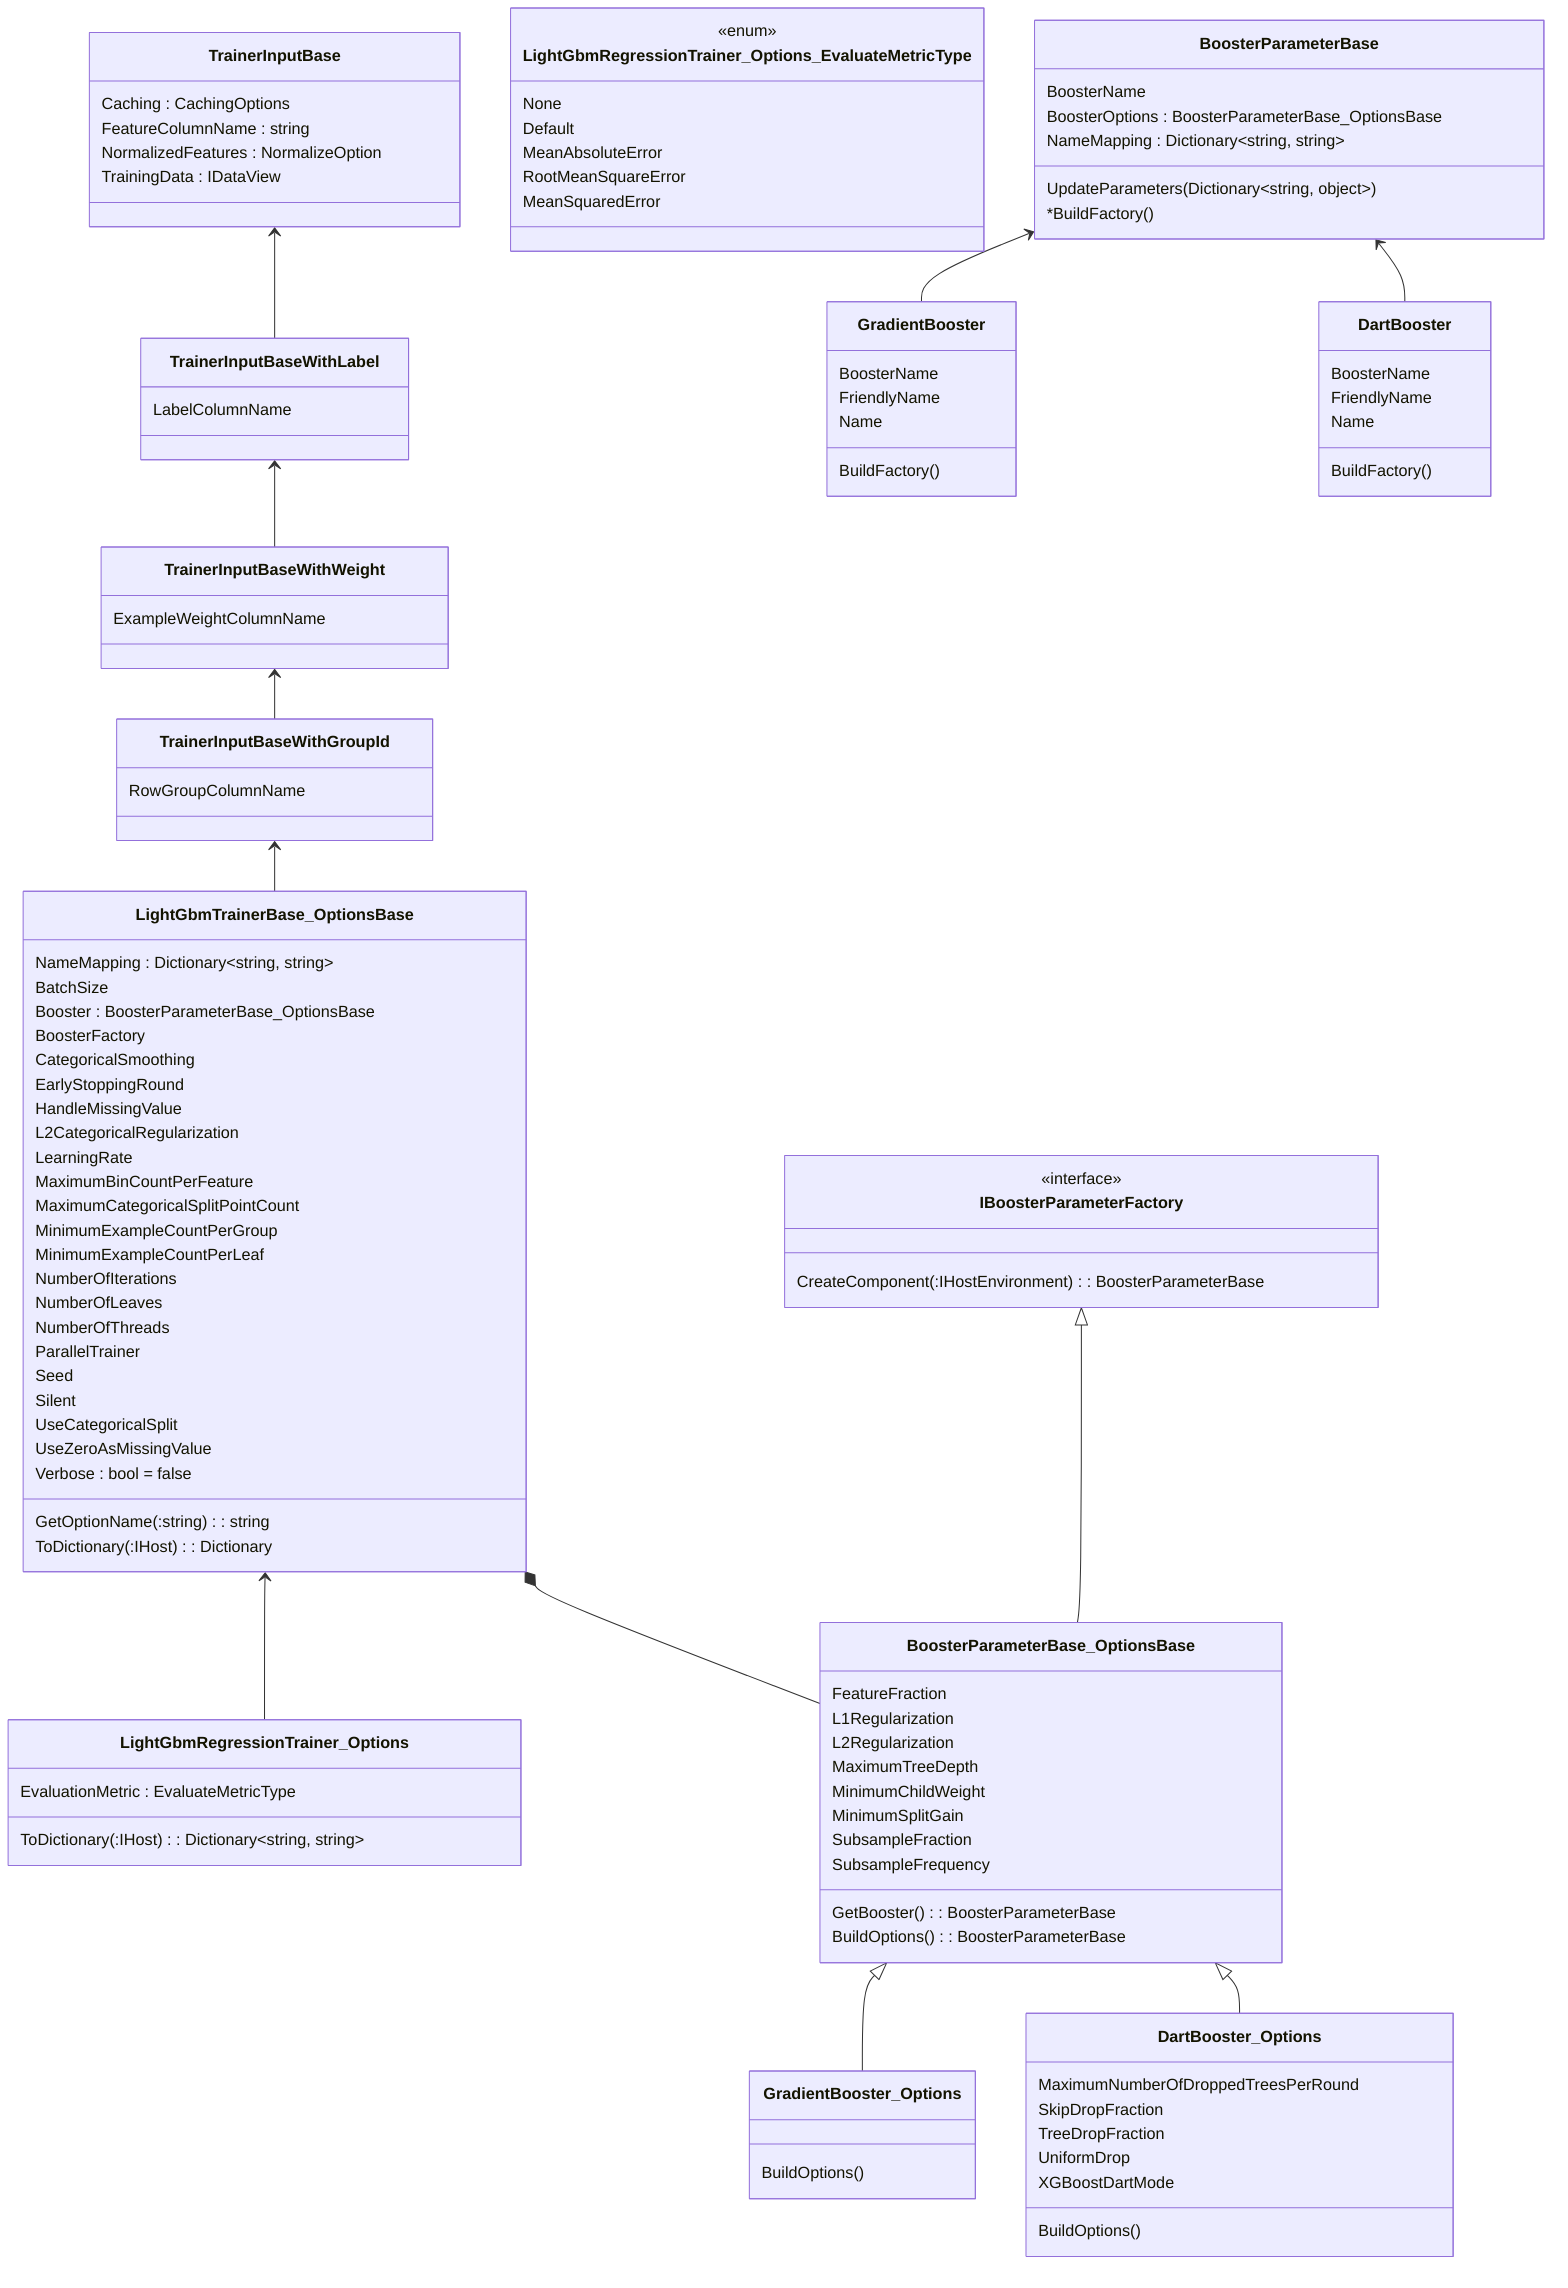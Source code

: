 classDiagram 
class LightGbmTrainerBase_OptionsBase {
  NameMapping : Dictionary~string, string~
  BatchSize
  Booster : BoosterParameterBase_OptionsBase
  BoosterFactory
  CategoricalSmoothing
  EarlyStoppingRound
  HandleMissingValue
  L2CategoricalRegularization
  LearningRate 
  MaximumBinCountPerFeature 
  MaximumCategoricalSplitPointCount
  MinimumExampleCountPerGroup
  MinimumExampleCountPerLeaf 
  NumberOfIterations 
  NumberOfLeaves 
  NumberOfThreads 
  ParallelTrainer 
  Seed 
  Silent 
  UseCategoricalSplit 
  UseZeroAsMissingValue 
  Verbose : bool = false
  GetOptionName(:string) : string
  ToDictionary(:IHost) : Dictionary<string, string>
}
class TrainerInputBaseWithGroupId {
  RowGroupColumnName
}
class TrainerInputBaseWithWeight {
  ExampleWeightColumnName
}
class TrainerInputBaseWithLabel {
  LabelColumnName
}
class TrainerInputBase {
    Caching : CachingOptions
    FeatureColumnName : string
    NormalizedFeatures : NormalizeOption
    TrainingData : IDataView
}
TrainerInputBaseWithGroupId <-- LightGbmTrainerBase_OptionsBase
TrainerInputBaseWithWeight <-- TrainerInputBaseWithGroupId
TrainerInputBaseWithLabel <-- TrainerInputBaseWithWeight
TrainerInputBase <-- TrainerInputBaseWithLabel

class LightGbmRegressionTrainer_Options {
  EvaluationMetric : EvaluateMetricType
  ToDictionary(:IHost) : Dictionary~string, string~
}
class LightGbmRegressionTrainer_Options_EvaluateMetricType {
  None 
  Default 
  MeanAbsoluteError 
  RootMeanSquareError 
  MeanSquaredError
}
<<enum>> LightGbmRegressionTrainer_Options_EvaluateMetricType

LightGbmTrainerBase_OptionsBase <-- LightGbmRegressionTrainer_Options

class BoosterParameterBase_OptionsBase {
    FeatureFraction
    L1Regularization 
    L2Regularization 
    MaximumTreeDepth 
    MinimumChildWeight 
    MinimumSplitGain 
    SubsampleFraction 
    SubsampleFrequency
    GetBooster() : BoosterParameterBase
    BuildOptions() : BoosterParameterBase
}
class GradientBooster_Options {
  BuildOptions()
}
class DartBooster_Options {
  MaximumNumberOfDroppedTreesPerRound
  SkipDropFraction
  TreeDropFraction
  UniformDrop
  XGBoostDartMode
  BuildOptions()
}
class IBoosterParameterFactory {
   CreateComponent(:IHostEnvironment) : BoosterParameterBase
}
<<interface>> IBoosterParameterFactory
IBoosterParameterFactory <|-- BoosterParameterBase_OptionsBase
BoosterParameterBase_OptionsBase <|-- GradientBooster_Options
BoosterParameterBase_OptionsBase <|-- DartBooster_Options

LightGbmTrainerBase_OptionsBase *-- BoosterParameterBase_OptionsBase

class BoosterParameterBase {
    BoosterName
    BoosterOptions : BoosterParameterBase_OptionsBase
    NameMapping : Dictionary~string, string~
    UpdateParameters(Dictionary~string, object~)
    *BuildFactory()
}
class GradientBooster {
    BoosterName
    FriendlyName
    Name
    BuildFactory()
}
class DartBooster {
    BoosterName
    FriendlyName
    Name
    BuildFactory()
}
BoosterParameterBase <-- GradientBooster
BoosterParameterBase <-- DartBooster